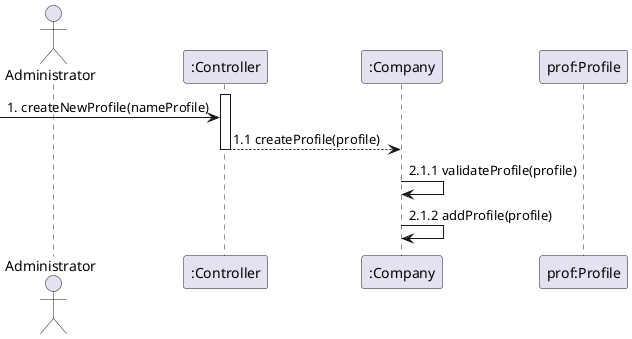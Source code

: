 @startuml
/'
actor Administrator
participant ":CreateProfileUI" as cpu
participant ":CreateProfileController" as cpc
participant ":System" as System
participant "profile:Profile" as Profile

activate Administrator
Administrator -> cpu: 1. starts the definition of a new profile
activate cpu
cpu --> Administrator: 1.1 requests data(name, permissions)
deactivate cpu
Administrator -> cpu: 2. types requested data
activate cpu
cpu -> cpc: 2.1 createNewProfile(name, permissions)
activate cpc
cpc -> System: 2.1.1 profile=createNewProfile(name, permissions)
activate System
System --> Profile: 2.1.1.1 create(name, permissions)
deactivate System
cpc -> System: 2.1.2 validateProfile(profile)
activate System
deactivate cpc
deactivate System
cpu --> Administrator: 2.2 shows data and requests confirmation

deactivate cpu
Administrator -> cpu: 3. confirms
activate cpu
cpu -> cpc: 3.1 saveProfile()
activate cpc
cpc -> System: 3.1.1 saveProfile(profile)
activate System
System -> System: 3.1.1.1 validateProfile(profile)
System -> System: 3.1.1.2 addProfile(profile)
deactivate System
deactivate cpc
cpu --> Administrator: 3.2 informs success
deactivate cpu
'/

actor Administrator
participant ":Controller" as Controller
participant ":Company" as Company
participant "prof:Profile" as Profile

activate Controller
[-> Controller: 1. createNewProfile(nameProfile)
Controller --> Company: 1.1 createProfile(profile)
deactivate Controller
Company -> Company: 2.1.1 validateProfile(profile)
Company -> Company: 2.1.2 addProfile(profile)

@enduml
